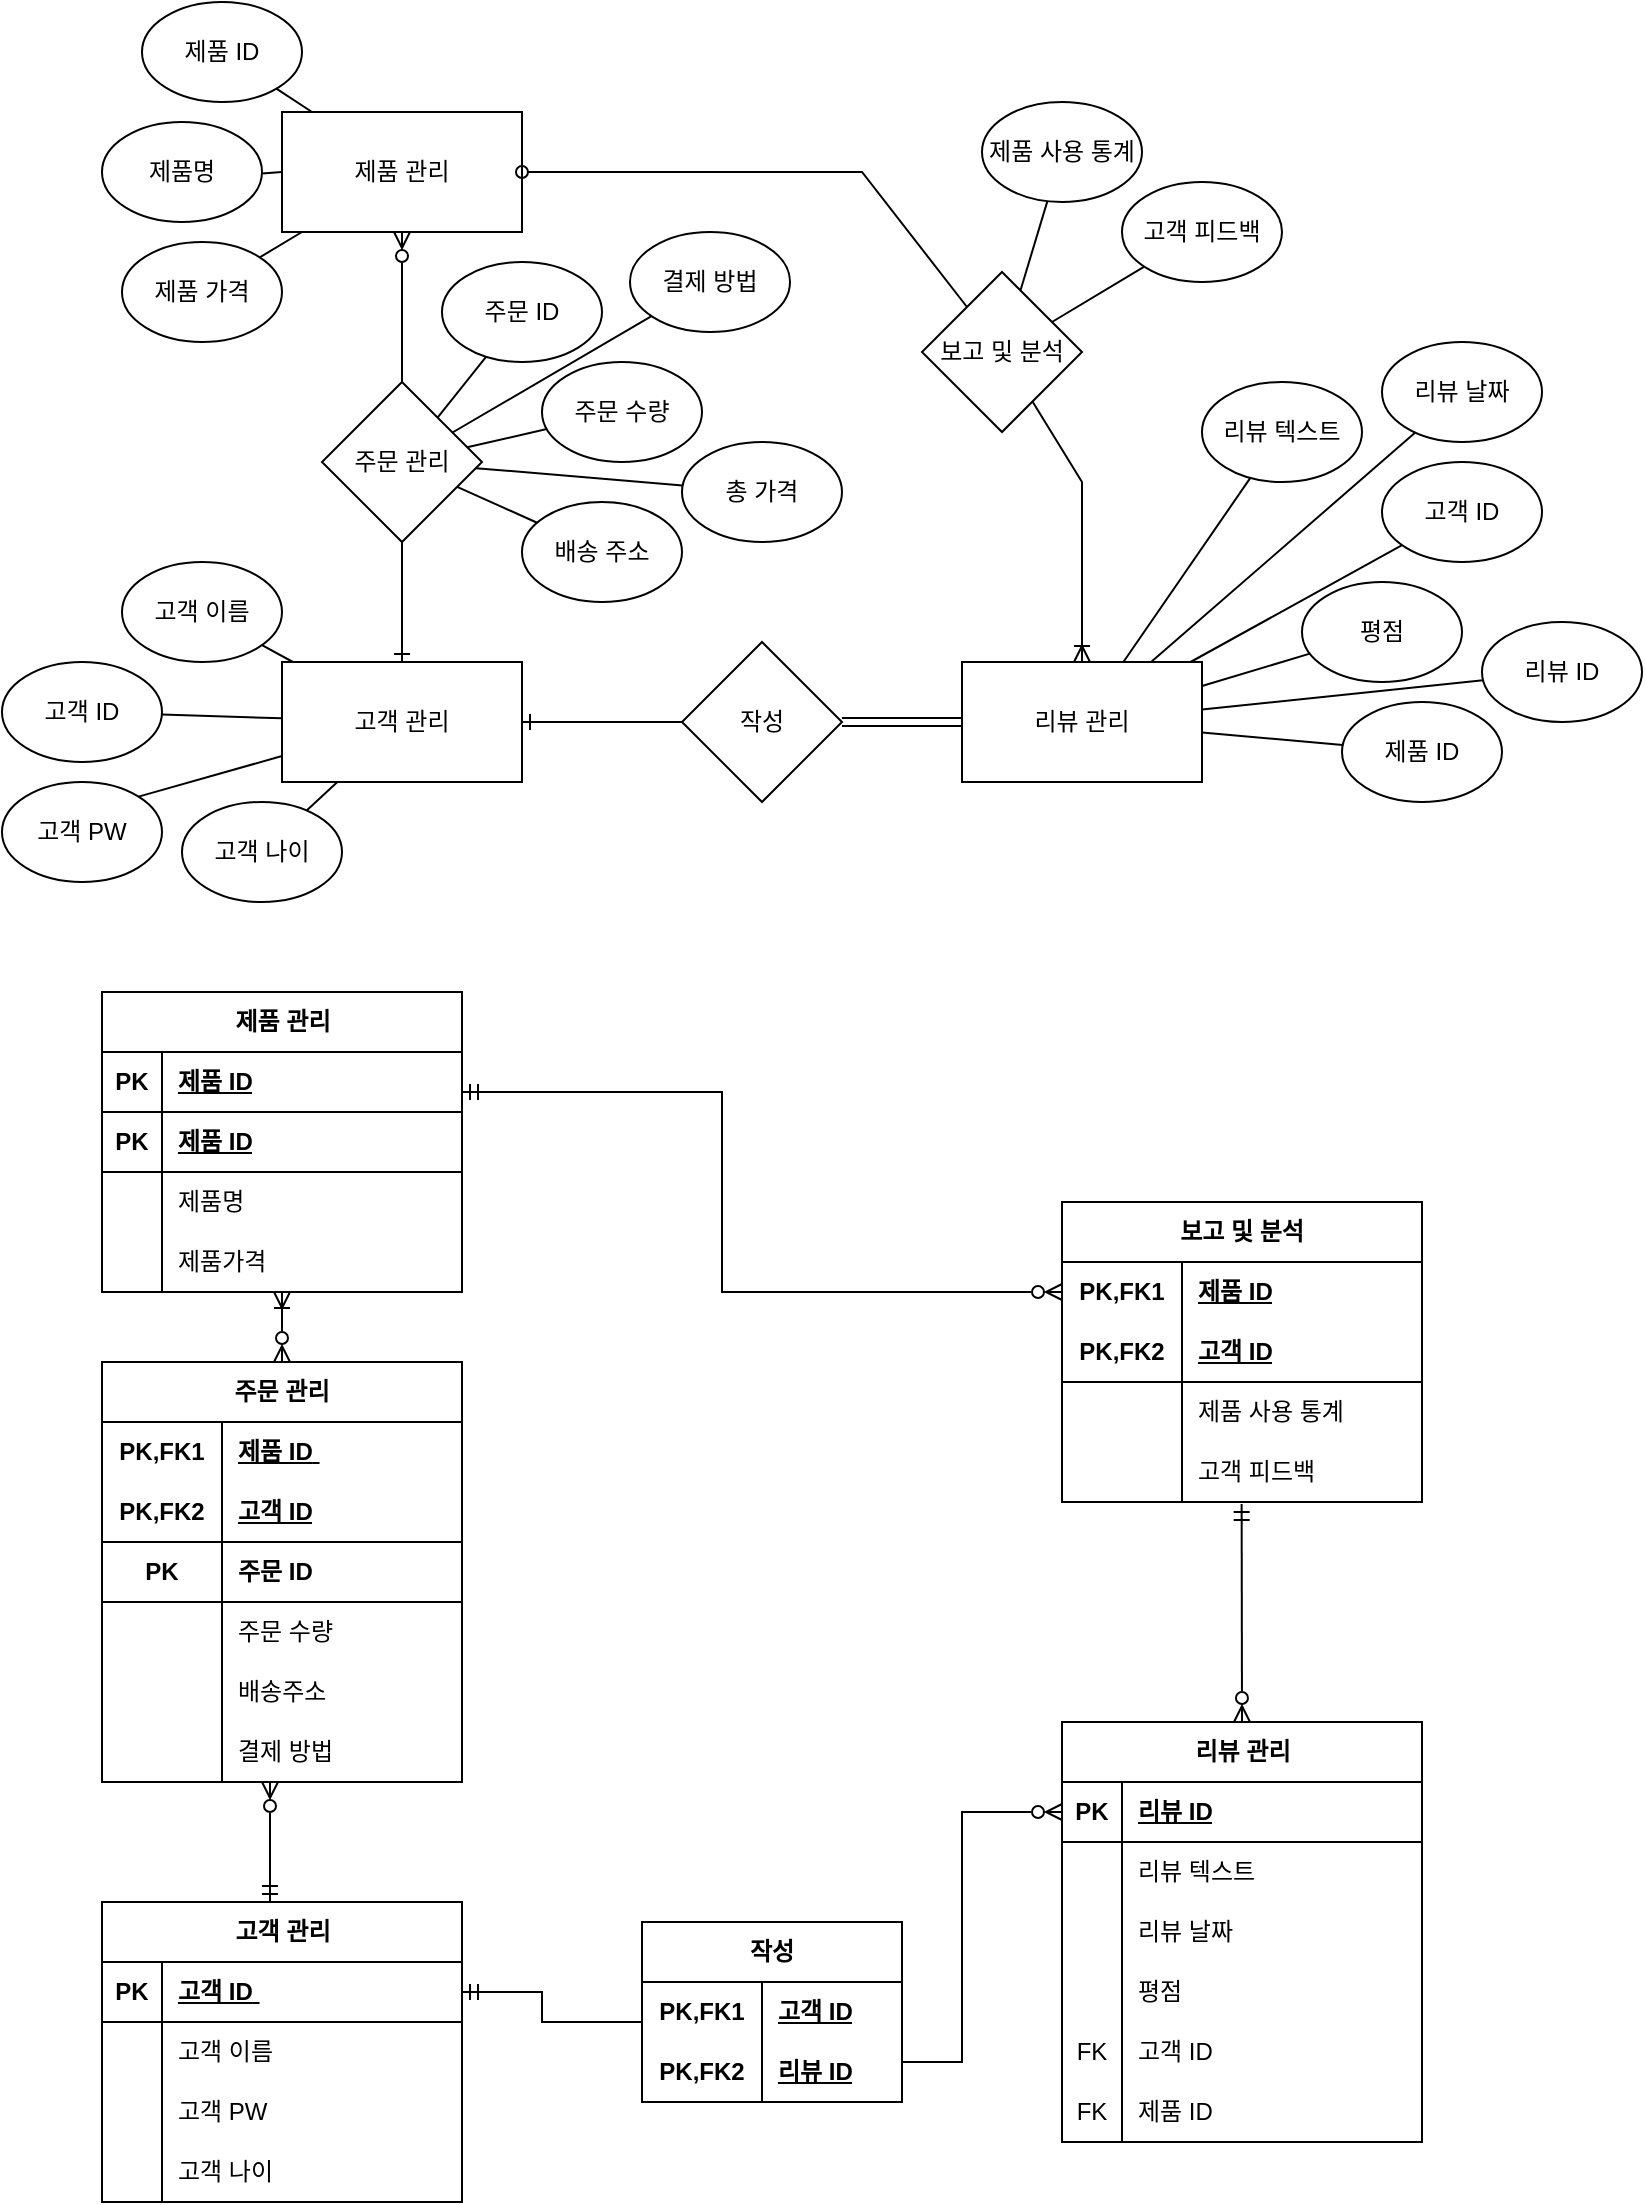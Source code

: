 <mxfile version="21.3.0" type="github">
  <diagram name="페이지-1" id="I0X-XL46i2vq7MJgRz23">
    <mxGraphModel dx="730" dy="384" grid="1" gridSize="10" guides="1" tooltips="1" connect="1" arrows="1" fold="1" page="1" pageScale="1" pageWidth="827" pageHeight="1169" math="0" shadow="0">
      <root>
        <mxCell id="0" />
        <mxCell id="1" parent="0" />
        <mxCell id="QFTJO6hWE16CWzXZC9yU-1" value="고객 관리" style="rounded=0;whiteSpace=wrap;html=1;" parent="1" vertex="1">
          <mxGeometry x="160" y="360" width="120" height="60" as="geometry" />
        </mxCell>
        <mxCell id="QFTJO6hWE16CWzXZC9yU-2" value="제품 관리" style="rounded=0;whiteSpace=wrap;html=1;" parent="1" vertex="1">
          <mxGeometry x="160" y="85" width="120" height="60" as="geometry" />
        </mxCell>
        <mxCell id="QFTJO6hWE16CWzXZC9yU-3" value="주문 관리" style="rhombus;whiteSpace=wrap;html=1;" parent="1" vertex="1">
          <mxGeometry x="180" y="220" width="80" height="80" as="geometry" />
        </mxCell>
        <mxCell id="QFTJO6hWE16CWzXZC9yU-5" value="제품 ID" style="ellipse;whiteSpace=wrap;html=1;" parent="1" vertex="1">
          <mxGeometry x="90" y="30" width="80" height="50" as="geometry" />
        </mxCell>
        <mxCell id="QFTJO6hWE16CWzXZC9yU-6" value="제품명" style="ellipse;whiteSpace=wrap;html=1;" parent="1" vertex="1">
          <mxGeometry x="70" y="90" width="80" height="50" as="geometry" />
        </mxCell>
        <mxCell id="QFTJO6hWE16CWzXZC9yU-7" value="제품 가격" style="ellipse;whiteSpace=wrap;html=1;" parent="1" vertex="1">
          <mxGeometry x="80" y="150" width="80" height="50" as="geometry" />
        </mxCell>
        <mxCell id="QFTJO6hWE16CWzXZC9yU-8" value="주문 ID" style="ellipse;whiteSpace=wrap;html=1;" parent="1" vertex="1">
          <mxGeometry x="240" y="160" width="80" height="50" as="geometry" />
        </mxCell>
        <mxCell id="QFTJO6hWE16CWzXZC9yU-9" value="주문 수량" style="ellipse;whiteSpace=wrap;html=1;" parent="1" vertex="1">
          <mxGeometry x="290" y="210" width="80" height="50" as="geometry" />
        </mxCell>
        <mxCell id="QFTJO6hWE16CWzXZC9yU-11" value="배송 주소" style="ellipse;whiteSpace=wrap;html=1;" parent="1" vertex="1">
          <mxGeometry x="280" y="280" width="80" height="50" as="geometry" />
        </mxCell>
        <mxCell id="QFTJO6hWE16CWzXZC9yU-12" value="결제 방법" style="ellipse;whiteSpace=wrap;html=1;" parent="1" vertex="1">
          <mxGeometry x="334" y="145" width="80" height="50" as="geometry" />
        </mxCell>
        <mxCell id="QFTJO6hWE16CWzXZC9yU-13" value="총 가격" style="ellipse;whiteSpace=wrap;html=1;" parent="1" vertex="1">
          <mxGeometry x="360" y="250" width="80" height="50" as="geometry" />
        </mxCell>
        <mxCell id="QFTJO6hWE16CWzXZC9yU-14" value="고객&amp;nbsp;ID" style="ellipse;whiteSpace=wrap;html=1;" parent="1" vertex="1">
          <mxGeometry x="20" y="360" width="80" height="50" as="geometry" />
        </mxCell>
        <mxCell id="QFTJO6hWE16CWzXZC9yU-15" value="고객&amp;nbsp;PW" style="ellipse;whiteSpace=wrap;html=1;" parent="1" vertex="1">
          <mxGeometry x="20" y="420" width="80" height="50" as="geometry" />
        </mxCell>
        <mxCell id="QFTJO6hWE16CWzXZC9yU-16" value="고객&amp;nbsp;이름" style="ellipse;whiteSpace=wrap;html=1;" parent="1" vertex="1">
          <mxGeometry x="80" y="310" width="80" height="50" as="geometry" />
        </mxCell>
        <mxCell id="QFTJO6hWE16CWzXZC9yU-17" value="고객&amp;nbsp;나이" style="ellipse;whiteSpace=wrap;html=1;" parent="1" vertex="1">
          <mxGeometry x="110" y="430" width="80" height="50" as="geometry" />
        </mxCell>
        <mxCell id="QFTJO6hWE16CWzXZC9yU-19" value="리뷰 관리" style="rounded=0;whiteSpace=wrap;html=1;" parent="1" vertex="1">
          <mxGeometry x="500" y="360" width="120" height="60" as="geometry" />
        </mxCell>
        <mxCell id="QFTJO6hWE16CWzXZC9yU-20" value="리뷰 ID" style="ellipse;whiteSpace=wrap;html=1;" parent="1" vertex="1">
          <mxGeometry x="760" y="340" width="80" height="50" as="geometry" />
        </mxCell>
        <mxCell id="QFTJO6hWE16CWzXZC9yU-21" value="제품 ID" style="ellipse;whiteSpace=wrap;html=1;" parent="1" vertex="1">
          <mxGeometry x="690" y="380" width="80" height="50" as="geometry" />
        </mxCell>
        <mxCell id="QFTJO6hWE16CWzXZC9yU-22" value="고객 ID" style="ellipse;whiteSpace=wrap;html=1;" parent="1" vertex="1">
          <mxGeometry x="710" y="260" width="80" height="50" as="geometry" />
        </mxCell>
        <mxCell id="QFTJO6hWE16CWzXZC9yU-23" value="평점" style="ellipse;whiteSpace=wrap;html=1;" parent="1" vertex="1">
          <mxGeometry x="670" y="320" width="80" height="50" as="geometry" />
        </mxCell>
        <mxCell id="QFTJO6hWE16CWzXZC9yU-24" value="리뷰 텍스트" style="ellipse;whiteSpace=wrap;html=1;" parent="1" vertex="1">
          <mxGeometry x="620" y="220" width="80" height="50" as="geometry" />
        </mxCell>
        <mxCell id="QFTJO6hWE16CWzXZC9yU-25" value="리뷰 날짜" style="ellipse;whiteSpace=wrap;html=1;" parent="1" vertex="1">
          <mxGeometry x="710" y="200" width="80" height="50" as="geometry" />
        </mxCell>
        <mxCell id="QFTJO6hWE16CWzXZC9yU-26" value="" style="endArrow=none;html=1;rounded=0;shape=link;" parent="1" source="QFTJO6hWE16CWzXZC9yU-27" target="QFTJO6hWE16CWzXZC9yU-19" edge="1">
          <mxGeometry width="50" height="50" relative="1" as="geometry">
            <mxPoint x="500" y="460" as="sourcePoint" />
            <mxPoint x="380" y="400" as="targetPoint" />
          </mxGeometry>
        </mxCell>
        <mxCell id="QFTJO6hWE16CWzXZC9yU-27" value="작성" style="rhombus;whiteSpace=wrap;html=1;" parent="1" vertex="1">
          <mxGeometry x="360" y="350" width="80" height="80" as="geometry" />
        </mxCell>
        <mxCell id="QFTJO6hWE16CWzXZC9yU-28" value="" style="endArrow=none;html=1;rounded=0;startArrow=ERone;startFill=0;" parent="1" source="QFTJO6hWE16CWzXZC9yU-1" target="QFTJO6hWE16CWzXZC9yU-27" edge="1">
          <mxGeometry width="50" height="50" relative="1" as="geometry">
            <mxPoint x="270" y="470" as="sourcePoint" />
            <mxPoint x="370" y="469.5" as="targetPoint" />
          </mxGeometry>
        </mxCell>
        <mxCell id="QFTJO6hWE16CWzXZC9yU-29" value="보고 및 분석" style="rhombus;whiteSpace=wrap;html=1;" parent="1" vertex="1">
          <mxGeometry x="480" y="165" width="80" height="80" as="geometry" />
        </mxCell>
        <mxCell id="QFTJO6hWE16CWzXZC9yU-30" value="" style="endArrow=ERoneToMany;html=1;rounded=0;entryX=0.5;entryY=0;entryDx=0;entryDy=0;endFill=0;" parent="1" source="QFTJO6hWE16CWzXZC9yU-29" target="QFTJO6hWE16CWzXZC9yU-19" edge="1">
          <mxGeometry width="50" height="50" relative="1" as="geometry">
            <mxPoint x="530" y="279" as="sourcePoint" />
            <mxPoint x="636" y="279" as="targetPoint" />
            <Array as="points">
              <mxPoint x="560" y="270" />
            </Array>
          </mxGeometry>
        </mxCell>
        <mxCell id="QFTJO6hWE16CWzXZC9yU-31" value="" style="endArrow=none;html=1;rounded=0;startArrow=oval;startFill=0;" parent="1" source="QFTJO6hWE16CWzXZC9yU-2" target="QFTJO6hWE16CWzXZC9yU-29" edge="1">
          <mxGeometry width="50" height="50" relative="1" as="geometry">
            <mxPoint x="310" y="150" as="sourcePoint" />
            <mxPoint x="580" y="490" as="targetPoint" />
            <Array as="points">
              <mxPoint x="450" y="115" />
            </Array>
          </mxGeometry>
        </mxCell>
        <mxCell id="QFTJO6hWE16CWzXZC9yU-32" value="" style="endArrow=none;html=1;rounded=0;startArrow=ERzeroToMany;startFill=0;" parent="1" source="QFTJO6hWE16CWzXZC9yU-2" target="QFTJO6hWE16CWzXZC9yU-3" edge="1">
          <mxGeometry width="50" height="50" relative="1" as="geometry">
            <mxPoint x="173" y="120" as="sourcePoint" />
            <mxPoint x="414" y="215" as="targetPoint" />
          </mxGeometry>
        </mxCell>
        <mxCell id="QFTJO6hWE16CWzXZC9yU-33" value="" style="endArrow=ERone;html=1;rounded=0;endFill=0;" parent="1" source="QFTJO6hWE16CWzXZC9yU-3" target="QFTJO6hWE16CWzXZC9yU-1" edge="1">
          <mxGeometry width="50" height="50" relative="1" as="geometry">
            <mxPoint x="230" y="150" as="sourcePoint" />
            <mxPoint x="230" y="290" as="targetPoint" />
          </mxGeometry>
        </mxCell>
        <mxCell id="QFTJO6hWE16CWzXZC9yU-34" value="제품 사용 통계" style="ellipse;whiteSpace=wrap;html=1;" parent="1" vertex="1">
          <mxGeometry x="510" y="80" width="80" height="50" as="geometry" />
        </mxCell>
        <mxCell id="QFTJO6hWE16CWzXZC9yU-35" value="고객 피드백" style="ellipse;whiteSpace=wrap;html=1;" parent="1" vertex="1">
          <mxGeometry x="580" y="120" width="80" height="50" as="geometry" />
        </mxCell>
        <mxCell id="QFTJO6hWE16CWzXZC9yU-37" value="" style="endArrow=none;html=1;rounded=0;" parent="1" source="QFTJO6hWE16CWzXZC9yU-5" target="QFTJO6hWE16CWzXZC9yU-2" edge="1">
          <mxGeometry width="50" height="50" relative="1" as="geometry">
            <mxPoint x="230" y="150" as="sourcePoint" />
            <mxPoint x="230" y="255" as="targetPoint" />
          </mxGeometry>
        </mxCell>
        <mxCell id="QFTJO6hWE16CWzXZC9yU-38" value="" style="endArrow=none;html=1;rounded=0;" parent="1" source="QFTJO6hWE16CWzXZC9yU-6" target="QFTJO6hWE16CWzXZC9yU-2" edge="1">
          <mxGeometry width="50" height="50" relative="1" as="geometry">
            <mxPoint x="240" y="160" as="sourcePoint" />
            <mxPoint x="240" y="265" as="targetPoint" />
          </mxGeometry>
        </mxCell>
        <mxCell id="QFTJO6hWE16CWzXZC9yU-39" value="" style="endArrow=none;html=1;rounded=0;" parent="1" source="QFTJO6hWE16CWzXZC9yU-7" target="QFTJO6hWE16CWzXZC9yU-2" edge="1">
          <mxGeometry width="50" height="50" relative="1" as="geometry">
            <mxPoint x="250" y="170" as="sourcePoint" />
            <mxPoint x="250" y="275" as="targetPoint" />
          </mxGeometry>
        </mxCell>
        <mxCell id="QFTJO6hWE16CWzXZC9yU-40" value="" style="endArrow=none;html=1;rounded=0;" parent="1" source="QFTJO6hWE16CWzXZC9yU-8" target="QFTJO6hWE16CWzXZC9yU-3" edge="1">
          <mxGeometry width="50" height="50" relative="1" as="geometry">
            <mxPoint x="260" y="180" as="sourcePoint" />
            <mxPoint x="260" y="285" as="targetPoint" />
          </mxGeometry>
        </mxCell>
        <mxCell id="QFTJO6hWE16CWzXZC9yU-41" value="" style="endArrow=none;html=1;rounded=0;" parent="1" source="QFTJO6hWE16CWzXZC9yU-9" target="QFTJO6hWE16CWzXZC9yU-3" edge="1">
          <mxGeometry width="50" height="50" relative="1" as="geometry">
            <mxPoint x="270" y="190" as="sourcePoint" />
            <mxPoint x="270" y="295" as="targetPoint" />
          </mxGeometry>
        </mxCell>
        <mxCell id="QFTJO6hWE16CWzXZC9yU-42" value="" style="endArrow=none;html=1;rounded=0;" parent="1" source="QFTJO6hWE16CWzXZC9yU-11" target="QFTJO6hWE16CWzXZC9yU-3" edge="1">
          <mxGeometry width="50" height="50" relative="1" as="geometry">
            <mxPoint x="290" y="400" as="sourcePoint" />
            <mxPoint x="280" y="305" as="targetPoint" />
          </mxGeometry>
        </mxCell>
        <mxCell id="QFTJO6hWE16CWzXZC9yU-43" value="" style="endArrow=none;html=1;rounded=0;" parent="1" source="QFTJO6hWE16CWzXZC9yU-12" target="QFTJO6hWE16CWzXZC9yU-3" edge="1">
          <mxGeometry width="50" height="50" relative="1" as="geometry">
            <mxPoint x="290" y="210" as="sourcePoint" />
            <mxPoint x="290" y="315" as="targetPoint" />
          </mxGeometry>
        </mxCell>
        <mxCell id="QFTJO6hWE16CWzXZC9yU-44" value="" style="endArrow=none;html=1;rounded=0;" parent="1" source="QFTJO6hWE16CWzXZC9yU-13" target="QFTJO6hWE16CWzXZC9yU-3" edge="1">
          <mxGeometry width="50" height="50" relative="1" as="geometry">
            <mxPoint x="300" y="220" as="sourcePoint" />
            <mxPoint x="300" y="325" as="targetPoint" />
          </mxGeometry>
        </mxCell>
        <mxCell id="QFTJO6hWE16CWzXZC9yU-45" value="" style="endArrow=none;html=1;rounded=0;" parent="1" source="QFTJO6hWE16CWzXZC9yU-1" target="QFTJO6hWE16CWzXZC9yU-16" edge="1">
          <mxGeometry width="50" height="50" relative="1" as="geometry">
            <mxPoint x="310" y="230" as="sourcePoint" />
            <mxPoint x="310" y="335" as="targetPoint" />
          </mxGeometry>
        </mxCell>
        <mxCell id="QFTJO6hWE16CWzXZC9yU-46" value="" style="endArrow=none;html=1;rounded=0;" parent="1" source="QFTJO6hWE16CWzXZC9yU-1" target="QFTJO6hWE16CWzXZC9yU-14" edge="1">
          <mxGeometry width="50" height="50" relative="1" as="geometry">
            <mxPoint x="320" y="240" as="sourcePoint" />
            <mxPoint x="320" y="345" as="targetPoint" />
          </mxGeometry>
        </mxCell>
        <mxCell id="QFTJO6hWE16CWzXZC9yU-47" value="" style="endArrow=none;html=1;rounded=0;entryX=1;entryY=0;entryDx=0;entryDy=0;" parent="1" source="QFTJO6hWE16CWzXZC9yU-1" target="QFTJO6hWE16CWzXZC9yU-15" edge="1">
          <mxGeometry width="50" height="50" relative="1" as="geometry">
            <mxPoint x="330" y="250" as="sourcePoint" />
            <mxPoint x="330" y="355" as="targetPoint" />
          </mxGeometry>
        </mxCell>
        <mxCell id="QFTJO6hWE16CWzXZC9yU-48" value="" style="endArrow=none;html=1;rounded=0;" parent="1" source="QFTJO6hWE16CWzXZC9yU-1" target="QFTJO6hWE16CWzXZC9yU-17" edge="1">
          <mxGeometry width="50" height="50" relative="1" as="geometry">
            <mxPoint x="340" y="260" as="sourcePoint" />
            <mxPoint x="340" y="365" as="targetPoint" />
          </mxGeometry>
        </mxCell>
        <mxCell id="QFTJO6hWE16CWzXZC9yU-49" value="" style="endArrow=none;html=1;rounded=0;" parent="1" source="QFTJO6hWE16CWzXZC9yU-34" target="QFTJO6hWE16CWzXZC9yU-29" edge="1">
          <mxGeometry width="50" height="50" relative="1" as="geometry">
            <mxPoint x="350" y="270" as="sourcePoint" />
            <mxPoint x="350" y="375" as="targetPoint" />
          </mxGeometry>
        </mxCell>
        <mxCell id="QFTJO6hWE16CWzXZC9yU-50" value="" style="endArrow=none;html=1;rounded=0;" parent="1" source="QFTJO6hWE16CWzXZC9yU-35" target="QFTJO6hWE16CWzXZC9yU-29" edge="1">
          <mxGeometry width="50" height="50" relative="1" as="geometry">
            <mxPoint x="360" y="280" as="sourcePoint" />
            <mxPoint x="360" y="385" as="targetPoint" />
          </mxGeometry>
        </mxCell>
        <mxCell id="QFTJO6hWE16CWzXZC9yU-51" value="" style="endArrow=none;html=1;rounded=0;" parent="1" source="QFTJO6hWE16CWzXZC9yU-19" target="QFTJO6hWE16CWzXZC9yU-24" edge="1">
          <mxGeometry width="50" height="50" relative="1" as="geometry">
            <mxPoint x="370" y="290" as="sourcePoint" />
            <mxPoint x="370" y="395" as="targetPoint" />
          </mxGeometry>
        </mxCell>
        <mxCell id="QFTJO6hWE16CWzXZC9yU-52" value="" style="endArrow=none;html=1;rounded=0;" parent="1" source="QFTJO6hWE16CWzXZC9yU-19" target="QFTJO6hWE16CWzXZC9yU-25" edge="1">
          <mxGeometry width="50" height="50" relative="1" as="geometry">
            <mxPoint x="380" y="300" as="sourcePoint" />
            <mxPoint x="380" y="405" as="targetPoint" />
          </mxGeometry>
        </mxCell>
        <mxCell id="QFTJO6hWE16CWzXZC9yU-53" value="" style="endArrow=none;html=1;rounded=0;" parent="1" source="QFTJO6hWE16CWzXZC9yU-19" target="QFTJO6hWE16CWzXZC9yU-22" edge="1">
          <mxGeometry width="50" height="50" relative="1" as="geometry">
            <mxPoint x="390" y="310" as="sourcePoint" />
            <mxPoint x="390" y="415" as="targetPoint" />
          </mxGeometry>
        </mxCell>
        <mxCell id="QFTJO6hWE16CWzXZC9yU-54" value="" style="endArrow=none;html=1;rounded=0;" parent="1" source="QFTJO6hWE16CWzXZC9yU-19" target="QFTJO6hWE16CWzXZC9yU-23" edge="1">
          <mxGeometry width="50" height="50" relative="1" as="geometry">
            <mxPoint x="630" y="470" as="sourcePoint" />
            <mxPoint x="400" y="425" as="targetPoint" />
          </mxGeometry>
        </mxCell>
        <mxCell id="QFTJO6hWE16CWzXZC9yU-55" value="" style="endArrow=none;html=1;rounded=0;" parent="1" source="QFTJO6hWE16CWzXZC9yU-19" target="QFTJO6hWE16CWzXZC9yU-21" edge="1">
          <mxGeometry width="50" height="50" relative="1" as="geometry">
            <mxPoint x="410" y="330" as="sourcePoint" />
            <mxPoint x="410" y="435" as="targetPoint" />
          </mxGeometry>
        </mxCell>
        <mxCell id="QFTJO6hWE16CWzXZC9yU-56" value="" style="endArrow=none;html=1;rounded=0;" parent="1" source="QFTJO6hWE16CWzXZC9yU-19" target="QFTJO6hWE16CWzXZC9yU-20" edge="1">
          <mxGeometry width="50" height="50" relative="1" as="geometry">
            <mxPoint x="420" y="340" as="sourcePoint" />
            <mxPoint x="420" y="445" as="targetPoint" />
          </mxGeometry>
        </mxCell>
        <mxCell id="rQgLhofHb-ZOUYhMHcdL-1" value="고객 관리" style="shape=table;startSize=30;container=1;collapsible=1;childLayout=tableLayout;fixedRows=1;rowLines=0;fontStyle=1;align=center;resizeLast=1;html=1;" vertex="1" parent="1">
          <mxGeometry x="70" y="980" width="180" height="150" as="geometry" />
        </mxCell>
        <mxCell id="rQgLhofHb-ZOUYhMHcdL-254" value="" style="shape=tableRow;horizontal=0;startSize=0;swimlaneHead=0;swimlaneBody=0;fillColor=none;collapsible=0;dropTarget=0;points=[[0,0.5],[1,0.5]];portConstraint=eastwest;top=0;left=0;right=0;bottom=1;" vertex="1" parent="rQgLhofHb-ZOUYhMHcdL-1">
          <mxGeometry y="30" width="180" height="30" as="geometry" />
        </mxCell>
        <mxCell id="rQgLhofHb-ZOUYhMHcdL-255" value="PK" style="shape=partialRectangle;connectable=0;fillColor=none;top=0;left=0;bottom=0;right=0;fontStyle=1;overflow=hidden;whiteSpace=wrap;html=1;" vertex="1" parent="rQgLhofHb-ZOUYhMHcdL-254">
          <mxGeometry width="30" height="30" as="geometry">
            <mxRectangle width="30" height="30" as="alternateBounds" />
          </mxGeometry>
        </mxCell>
        <mxCell id="rQgLhofHb-ZOUYhMHcdL-256" value="고객 ID&lt;span style=&quot;white-space: pre;&quot;&gt;	&lt;/span&gt;" style="shape=partialRectangle;connectable=0;fillColor=none;top=0;left=0;bottom=0;right=0;align=left;spacingLeft=6;fontStyle=5;overflow=hidden;whiteSpace=wrap;html=1;" vertex="1" parent="rQgLhofHb-ZOUYhMHcdL-254">
          <mxGeometry x="30" width="150" height="30" as="geometry">
            <mxRectangle width="150" height="30" as="alternateBounds" />
          </mxGeometry>
        </mxCell>
        <mxCell id="rQgLhofHb-ZOUYhMHcdL-5" value="" style="shape=tableRow;horizontal=0;startSize=0;swimlaneHead=0;swimlaneBody=0;fillColor=none;collapsible=0;dropTarget=0;points=[[0,0.5],[1,0.5]];portConstraint=eastwest;top=0;left=0;right=0;bottom=0;" vertex="1" parent="rQgLhofHb-ZOUYhMHcdL-1">
          <mxGeometry y="60" width="180" height="30" as="geometry" />
        </mxCell>
        <mxCell id="rQgLhofHb-ZOUYhMHcdL-6" value="" style="shape=partialRectangle;connectable=0;fillColor=none;top=0;left=0;bottom=0;right=0;editable=1;overflow=hidden;whiteSpace=wrap;html=1;" vertex="1" parent="rQgLhofHb-ZOUYhMHcdL-5">
          <mxGeometry width="30" height="30" as="geometry">
            <mxRectangle width="30" height="30" as="alternateBounds" />
          </mxGeometry>
        </mxCell>
        <mxCell id="rQgLhofHb-ZOUYhMHcdL-7" value="고객 이름&lt;span style=&quot;white-space: pre;&quot;&gt;	&lt;/span&gt;" style="shape=partialRectangle;connectable=0;fillColor=none;top=0;left=0;bottom=0;right=0;align=left;spacingLeft=6;overflow=hidden;whiteSpace=wrap;html=1;" vertex="1" parent="rQgLhofHb-ZOUYhMHcdL-5">
          <mxGeometry x="30" width="150" height="30" as="geometry">
            <mxRectangle width="150" height="30" as="alternateBounds" />
          </mxGeometry>
        </mxCell>
        <mxCell id="rQgLhofHb-ZOUYhMHcdL-8" value="" style="shape=tableRow;horizontal=0;startSize=0;swimlaneHead=0;swimlaneBody=0;fillColor=none;collapsible=0;dropTarget=0;points=[[0,0.5],[1,0.5]];portConstraint=eastwest;top=0;left=0;right=0;bottom=0;" vertex="1" parent="rQgLhofHb-ZOUYhMHcdL-1">
          <mxGeometry y="90" width="180" height="30" as="geometry" />
        </mxCell>
        <mxCell id="rQgLhofHb-ZOUYhMHcdL-9" value="" style="shape=partialRectangle;connectable=0;fillColor=none;top=0;left=0;bottom=0;right=0;editable=1;overflow=hidden;whiteSpace=wrap;html=1;" vertex="1" parent="rQgLhofHb-ZOUYhMHcdL-8">
          <mxGeometry width="30" height="30" as="geometry">
            <mxRectangle width="30" height="30" as="alternateBounds" />
          </mxGeometry>
        </mxCell>
        <mxCell id="rQgLhofHb-ZOUYhMHcdL-10" value="고객 PW" style="shape=partialRectangle;connectable=0;fillColor=none;top=0;left=0;bottom=0;right=0;align=left;spacingLeft=6;overflow=hidden;whiteSpace=wrap;html=1;" vertex="1" parent="rQgLhofHb-ZOUYhMHcdL-8">
          <mxGeometry x="30" width="150" height="30" as="geometry">
            <mxRectangle width="150" height="30" as="alternateBounds" />
          </mxGeometry>
        </mxCell>
        <mxCell id="rQgLhofHb-ZOUYhMHcdL-11" value="" style="shape=tableRow;horizontal=0;startSize=0;swimlaneHead=0;swimlaneBody=0;fillColor=none;collapsible=0;dropTarget=0;points=[[0,0.5],[1,0.5]];portConstraint=eastwest;top=0;left=0;right=0;bottom=0;" vertex="1" parent="rQgLhofHb-ZOUYhMHcdL-1">
          <mxGeometry y="120" width="180" height="30" as="geometry" />
        </mxCell>
        <mxCell id="rQgLhofHb-ZOUYhMHcdL-12" value="" style="shape=partialRectangle;connectable=0;fillColor=none;top=0;left=0;bottom=0;right=0;editable=1;overflow=hidden;whiteSpace=wrap;html=1;" vertex="1" parent="rQgLhofHb-ZOUYhMHcdL-11">
          <mxGeometry width="30" height="30" as="geometry">
            <mxRectangle width="30" height="30" as="alternateBounds" />
          </mxGeometry>
        </mxCell>
        <mxCell id="rQgLhofHb-ZOUYhMHcdL-13" value="고객 나이" style="shape=partialRectangle;connectable=0;fillColor=none;top=0;left=0;bottom=0;right=0;align=left;spacingLeft=6;overflow=hidden;whiteSpace=wrap;html=1;" vertex="1" parent="rQgLhofHb-ZOUYhMHcdL-11">
          <mxGeometry x="30" width="150" height="30" as="geometry">
            <mxRectangle width="150" height="30" as="alternateBounds" />
          </mxGeometry>
        </mxCell>
        <mxCell id="rQgLhofHb-ZOUYhMHcdL-14" value="제품 관리" style="shape=table;startSize=30;container=1;collapsible=1;childLayout=tableLayout;fixedRows=1;rowLines=0;fontStyle=1;align=center;resizeLast=1;html=1;" vertex="1" parent="1">
          <mxGeometry x="70" y="525" width="180" height="150" as="geometry" />
        </mxCell>
        <mxCell id="rQgLhofHb-ZOUYhMHcdL-245" value="" style="shape=tableRow;horizontal=0;startSize=0;swimlaneHead=0;swimlaneBody=0;fillColor=none;collapsible=0;dropTarget=0;points=[[0,0.5],[1,0.5]];portConstraint=eastwest;top=0;left=0;right=0;bottom=1;" vertex="1" parent="rQgLhofHb-ZOUYhMHcdL-14">
          <mxGeometry y="30" width="180" height="30" as="geometry" />
        </mxCell>
        <mxCell id="rQgLhofHb-ZOUYhMHcdL-246" value="PK" style="shape=partialRectangle;connectable=0;fillColor=none;top=0;left=0;bottom=0;right=0;fontStyle=1;overflow=hidden;whiteSpace=wrap;html=1;" vertex="1" parent="rQgLhofHb-ZOUYhMHcdL-245">
          <mxGeometry width="30" height="30" as="geometry">
            <mxRectangle width="30" height="30" as="alternateBounds" />
          </mxGeometry>
        </mxCell>
        <mxCell id="rQgLhofHb-ZOUYhMHcdL-247" value="제품 ID" style="shape=partialRectangle;connectable=0;fillColor=none;top=0;left=0;bottom=0;right=0;align=left;spacingLeft=6;fontStyle=5;overflow=hidden;whiteSpace=wrap;html=1;" vertex="1" parent="rQgLhofHb-ZOUYhMHcdL-245">
          <mxGeometry x="30" width="150" height="30" as="geometry">
            <mxRectangle width="150" height="30" as="alternateBounds" />
          </mxGeometry>
        </mxCell>
        <mxCell id="rQgLhofHb-ZOUYhMHcdL-268" value="" style="shape=tableRow;horizontal=0;startSize=0;swimlaneHead=0;swimlaneBody=0;fillColor=none;collapsible=0;dropTarget=0;points=[[0,0.5],[1,0.5]];portConstraint=eastwest;top=0;left=0;right=0;bottom=1;" vertex="1" parent="rQgLhofHb-ZOUYhMHcdL-14">
          <mxGeometry y="60" width="180" height="30" as="geometry" />
        </mxCell>
        <mxCell id="rQgLhofHb-ZOUYhMHcdL-269" value="PK" style="shape=partialRectangle;connectable=0;fillColor=none;top=0;left=0;bottom=0;right=0;fontStyle=1;overflow=hidden;whiteSpace=wrap;html=1;" vertex="1" parent="rQgLhofHb-ZOUYhMHcdL-268">
          <mxGeometry width="30" height="30" as="geometry">
            <mxRectangle width="30" height="30" as="alternateBounds" />
          </mxGeometry>
        </mxCell>
        <mxCell id="rQgLhofHb-ZOUYhMHcdL-270" value="제품 ID" style="shape=partialRectangle;connectable=0;fillColor=none;top=0;left=0;bottom=0;right=0;align=left;spacingLeft=6;fontStyle=5;overflow=hidden;whiteSpace=wrap;html=1;" vertex="1" parent="rQgLhofHb-ZOUYhMHcdL-268">
          <mxGeometry x="30" width="150" height="30" as="geometry">
            <mxRectangle width="150" height="30" as="alternateBounds" />
          </mxGeometry>
        </mxCell>
        <mxCell id="rQgLhofHb-ZOUYhMHcdL-18" value="" style="shape=tableRow;horizontal=0;startSize=0;swimlaneHead=0;swimlaneBody=0;fillColor=none;collapsible=0;dropTarget=0;points=[[0,0.5],[1,0.5]];portConstraint=eastwest;top=0;left=0;right=0;bottom=0;" vertex="1" parent="rQgLhofHb-ZOUYhMHcdL-14">
          <mxGeometry y="90" width="180" height="30" as="geometry" />
        </mxCell>
        <mxCell id="rQgLhofHb-ZOUYhMHcdL-19" value="" style="shape=partialRectangle;connectable=0;fillColor=none;top=0;left=0;bottom=0;right=0;editable=1;overflow=hidden;whiteSpace=wrap;html=1;" vertex="1" parent="rQgLhofHb-ZOUYhMHcdL-18">
          <mxGeometry width="30" height="30" as="geometry">
            <mxRectangle width="30" height="30" as="alternateBounds" />
          </mxGeometry>
        </mxCell>
        <mxCell id="rQgLhofHb-ZOUYhMHcdL-20" value="제품명" style="shape=partialRectangle;connectable=0;fillColor=none;top=0;left=0;bottom=0;right=0;align=left;spacingLeft=6;overflow=hidden;whiteSpace=wrap;html=1;" vertex="1" parent="rQgLhofHb-ZOUYhMHcdL-18">
          <mxGeometry x="30" width="150" height="30" as="geometry">
            <mxRectangle width="150" height="30" as="alternateBounds" />
          </mxGeometry>
        </mxCell>
        <mxCell id="rQgLhofHb-ZOUYhMHcdL-21" value="" style="shape=tableRow;horizontal=0;startSize=0;swimlaneHead=0;swimlaneBody=0;fillColor=none;collapsible=0;dropTarget=0;points=[[0,0.5],[1,0.5]];portConstraint=eastwest;top=0;left=0;right=0;bottom=0;" vertex="1" parent="rQgLhofHb-ZOUYhMHcdL-14">
          <mxGeometry y="120" width="180" height="30" as="geometry" />
        </mxCell>
        <mxCell id="rQgLhofHb-ZOUYhMHcdL-22" value="" style="shape=partialRectangle;connectable=0;fillColor=none;top=0;left=0;bottom=0;right=0;editable=1;overflow=hidden;whiteSpace=wrap;html=1;" vertex="1" parent="rQgLhofHb-ZOUYhMHcdL-21">
          <mxGeometry width="30" height="30" as="geometry">
            <mxRectangle width="30" height="30" as="alternateBounds" />
          </mxGeometry>
        </mxCell>
        <mxCell id="rQgLhofHb-ZOUYhMHcdL-23" value="제품가격" style="shape=partialRectangle;connectable=0;fillColor=none;top=0;left=0;bottom=0;right=0;align=left;spacingLeft=6;overflow=hidden;whiteSpace=wrap;html=1;" vertex="1" parent="rQgLhofHb-ZOUYhMHcdL-21">
          <mxGeometry x="30" width="150" height="30" as="geometry">
            <mxRectangle width="150" height="30" as="alternateBounds" />
          </mxGeometry>
        </mxCell>
        <mxCell id="rQgLhofHb-ZOUYhMHcdL-95" value="리뷰 관리" style="shape=table;startSize=30;container=1;collapsible=1;childLayout=tableLayout;fixedRows=1;rowLines=0;fontStyle=1;align=center;resizeLast=1;html=1;" vertex="1" parent="1">
          <mxGeometry x="550" y="890" width="180" height="210" as="geometry" />
        </mxCell>
        <mxCell id="rQgLhofHb-ZOUYhMHcdL-96" value="" style="shape=tableRow;horizontal=0;startSize=0;swimlaneHead=0;swimlaneBody=0;fillColor=none;collapsible=0;dropTarget=0;points=[[0,0.5],[1,0.5]];portConstraint=eastwest;top=0;left=0;right=0;bottom=1;" vertex="1" parent="rQgLhofHb-ZOUYhMHcdL-95">
          <mxGeometry y="30" width="180" height="30" as="geometry" />
        </mxCell>
        <mxCell id="rQgLhofHb-ZOUYhMHcdL-97" value="PK" style="shape=partialRectangle;connectable=0;fillColor=none;top=0;left=0;bottom=0;right=0;fontStyle=1;overflow=hidden;whiteSpace=wrap;html=1;" vertex="1" parent="rQgLhofHb-ZOUYhMHcdL-96">
          <mxGeometry width="30" height="30" as="geometry">
            <mxRectangle width="30" height="30" as="alternateBounds" />
          </mxGeometry>
        </mxCell>
        <mxCell id="rQgLhofHb-ZOUYhMHcdL-98" value="리뷰 ID" style="shape=partialRectangle;connectable=0;fillColor=none;top=0;left=0;bottom=0;right=0;align=left;spacingLeft=6;fontStyle=5;overflow=hidden;whiteSpace=wrap;html=1;" vertex="1" parent="rQgLhofHb-ZOUYhMHcdL-96">
          <mxGeometry x="30" width="150" height="30" as="geometry">
            <mxRectangle width="150" height="30" as="alternateBounds" />
          </mxGeometry>
        </mxCell>
        <mxCell id="rQgLhofHb-ZOUYhMHcdL-99" value="" style="shape=tableRow;horizontal=0;startSize=0;swimlaneHead=0;swimlaneBody=0;fillColor=none;collapsible=0;dropTarget=0;points=[[0,0.5],[1,0.5]];portConstraint=eastwest;top=0;left=0;right=0;bottom=0;" vertex="1" parent="rQgLhofHb-ZOUYhMHcdL-95">
          <mxGeometry y="60" width="180" height="30" as="geometry" />
        </mxCell>
        <mxCell id="rQgLhofHb-ZOUYhMHcdL-100" value="" style="shape=partialRectangle;connectable=0;fillColor=none;top=0;left=0;bottom=0;right=0;editable=1;overflow=hidden;whiteSpace=wrap;html=1;" vertex="1" parent="rQgLhofHb-ZOUYhMHcdL-99">
          <mxGeometry width="30" height="30" as="geometry">
            <mxRectangle width="30" height="30" as="alternateBounds" />
          </mxGeometry>
        </mxCell>
        <mxCell id="rQgLhofHb-ZOUYhMHcdL-101" value="리뷰 텍스트" style="shape=partialRectangle;connectable=0;fillColor=none;top=0;left=0;bottom=0;right=0;align=left;spacingLeft=6;overflow=hidden;whiteSpace=wrap;html=1;" vertex="1" parent="rQgLhofHb-ZOUYhMHcdL-99">
          <mxGeometry x="30" width="150" height="30" as="geometry">
            <mxRectangle width="150" height="30" as="alternateBounds" />
          </mxGeometry>
        </mxCell>
        <mxCell id="rQgLhofHb-ZOUYhMHcdL-102" value="" style="shape=tableRow;horizontal=0;startSize=0;swimlaneHead=0;swimlaneBody=0;fillColor=none;collapsible=0;dropTarget=0;points=[[0,0.5],[1,0.5]];portConstraint=eastwest;top=0;left=0;right=0;bottom=0;" vertex="1" parent="rQgLhofHb-ZOUYhMHcdL-95">
          <mxGeometry y="90" width="180" height="30" as="geometry" />
        </mxCell>
        <mxCell id="rQgLhofHb-ZOUYhMHcdL-103" value="" style="shape=partialRectangle;connectable=0;fillColor=none;top=0;left=0;bottom=0;right=0;editable=1;overflow=hidden;whiteSpace=wrap;html=1;" vertex="1" parent="rQgLhofHb-ZOUYhMHcdL-102">
          <mxGeometry width="30" height="30" as="geometry">
            <mxRectangle width="30" height="30" as="alternateBounds" />
          </mxGeometry>
        </mxCell>
        <mxCell id="rQgLhofHb-ZOUYhMHcdL-104" value="리뷰 날짜" style="shape=partialRectangle;connectable=0;fillColor=none;top=0;left=0;bottom=0;right=0;align=left;spacingLeft=6;overflow=hidden;whiteSpace=wrap;html=1;" vertex="1" parent="rQgLhofHb-ZOUYhMHcdL-102">
          <mxGeometry x="30" width="150" height="30" as="geometry">
            <mxRectangle width="150" height="30" as="alternateBounds" />
          </mxGeometry>
        </mxCell>
        <mxCell id="rQgLhofHb-ZOUYhMHcdL-105" value="" style="shape=tableRow;horizontal=0;startSize=0;swimlaneHead=0;swimlaneBody=0;fillColor=none;collapsible=0;dropTarget=0;points=[[0,0.5],[1,0.5]];portConstraint=eastwest;top=0;left=0;right=0;bottom=0;" vertex="1" parent="rQgLhofHb-ZOUYhMHcdL-95">
          <mxGeometry y="120" width="180" height="30" as="geometry" />
        </mxCell>
        <mxCell id="rQgLhofHb-ZOUYhMHcdL-106" value="" style="shape=partialRectangle;connectable=0;fillColor=none;top=0;left=0;bottom=0;right=0;editable=1;overflow=hidden;whiteSpace=wrap;html=1;" vertex="1" parent="rQgLhofHb-ZOUYhMHcdL-105">
          <mxGeometry width="30" height="30" as="geometry">
            <mxRectangle width="30" height="30" as="alternateBounds" />
          </mxGeometry>
        </mxCell>
        <mxCell id="rQgLhofHb-ZOUYhMHcdL-107" value="평점" style="shape=partialRectangle;connectable=0;fillColor=none;top=0;left=0;bottom=0;right=0;align=left;spacingLeft=6;overflow=hidden;whiteSpace=wrap;html=1;" vertex="1" parent="rQgLhofHb-ZOUYhMHcdL-105">
          <mxGeometry x="30" width="150" height="30" as="geometry">
            <mxRectangle width="150" height="30" as="alternateBounds" />
          </mxGeometry>
        </mxCell>
        <mxCell id="rQgLhofHb-ZOUYhMHcdL-159" value="" style="shape=tableRow;horizontal=0;startSize=0;swimlaneHead=0;swimlaneBody=0;fillColor=none;collapsible=0;dropTarget=0;points=[[0,0.5],[1,0.5]];portConstraint=eastwest;top=0;left=0;right=0;bottom=0;" vertex="1" parent="rQgLhofHb-ZOUYhMHcdL-95">
          <mxGeometry y="150" width="180" height="30" as="geometry" />
        </mxCell>
        <mxCell id="rQgLhofHb-ZOUYhMHcdL-160" value="FK" style="shape=partialRectangle;connectable=0;fillColor=none;top=0;left=0;bottom=0;right=0;editable=1;overflow=hidden;whiteSpace=wrap;html=1;" vertex="1" parent="rQgLhofHb-ZOUYhMHcdL-159">
          <mxGeometry width="30" height="30" as="geometry">
            <mxRectangle width="30" height="30" as="alternateBounds" />
          </mxGeometry>
        </mxCell>
        <mxCell id="rQgLhofHb-ZOUYhMHcdL-161" value="고객 ID" style="shape=partialRectangle;connectable=0;fillColor=none;top=0;left=0;bottom=0;right=0;align=left;spacingLeft=6;overflow=hidden;whiteSpace=wrap;html=1;" vertex="1" parent="rQgLhofHb-ZOUYhMHcdL-159">
          <mxGeometry x="30" width="150" height="30" as="geometry">
            <mxRectangle width="150" height="30" as="alternateBounds" />
          </mxGeometry>
        </mxCell>
        <mxCell id="rQgLhofHb-ZOUYhMHcdL-167" value="" style="shape=tableRow;horizontal=0;startSize=0;swimlaneHead=0;swimlaneBody=0;fillColor=none;collapsible=0;dropTarget=0;points=[[0,0.5],[1,0.5]];portConstraint=eastwest;top=0;left=0;right=0;bottom=0;" vertex="1" parent="rQgLhofHb-ZOUYhMHcdL-95">
          <mxGeometry y="180" width="180" height="30" as="geometry" />
        </mxCell>
        <mxCell id="rQgLhofHb-ZOUYhMHcdL-168" value="FK" style="shape=partialRectangle;connectable=0;fillColor=none;top=0;left=0;bottom=0;right=0;editable=1;overflow=hidden;whiteSpace=wrap;html=1;" vertex="1" parent="rQgLhofHb-ZOUYhMHcdL-167">
          <mxGeometry width="30" height="30" as="geometry">
            <mxRectangle width="30" height="30" as="alternateBounds" />
          </mxGeometry>
        </mxCell>
        <mxCell id="rQgLhofHb-ZOUYhMHcdL-169" value="제품 ID" style="shape=partialRectangle;connectable=0;fillColor=none;top=0;left=0;bottom=0;right=0;align=left;spacingLeft=6;overflow=hidden;whiteSpace=wrap;html=1;" vertex="1" parent="rQgLhofHb-ZOUYhMHcdL-167">
          <mxGeometry x="30" width="150" height="30" as="geometry">
            <mxRectangle width="150" height="30" as="alternateBounds" />
          </mxGeometry>
        </mxCell>
        <mxCell id="rQgLhofHb-ZOUYhMHcdL-133" value="주문 관리" style="shape=table;startSize=30;container=1;collapsible=1;childLayout=tableLayout;fixedRows=1;rowLines=0;fontStyle=1;align=center;resizeLast=1;html=1;whiteSpace=wrap;" vertex="1" parent="1">
          <mxGeometry x="70" y="710" width="180" height="210" as="geometry" />
        </mxCell>
        <mxCell id="rQgLhofHb-ZOUYhMHcdL-225" value="" style="shape=tableRow;horizontal=0;startSize=0;swimlaneHead=0;swimlaneBody=0;fillColor=none;collapsible=0;dropTarget=0;points=[[0,0.5],[1,0.5]];portConstraint=eastwest;top=0;left=0;right=0;bottom=0;html=1;" vertex="1" parent="rQgLhofHb-ZOUYhMHcdL-133">
          <mxGeometry y="30" width="180" height="30" as="geometry" />
        </mxCell>
        <mxCell id="rQgLhofHb-ZOUYhMHcdL-226" value="PK,FK1" style="shape=partialRectangle;connectable=0;fillColor=none;top=0;left=0;bottom=0;right=0;fontStyle=1;overflow=hidden;html=1;whiteSpace=wrap;" vertex="1" parent="rQgLhofHb-ZOUYhMHcdL-225">
          <mxGeometry width="60" height="30" as="geometry">
            <mxRectangle width="60" height="30" as="alternateBounds" />
          </mxGeometry>
        </mxCell>
        <mxCell id="rQgLhofHb-ZOUYhMHcdL-227" value="제품 ID&lt;span style=&quot;white-space: pre;&quot;&gt;	&lt;/span&gt;" style="shape=partialRectangle;connectable=0;fillColor=none;top=0;left=0;bottom=0;right=0;align=left;spacingLeft=6;fontStyle=5;overflow=hidden;html=1;whiteSpace=wrap;" vertex="1" parent="rQgLhofHb-ZOUYhMHcdL-225">
          <mxGeometry x="60" width="120" height="30" as="geometry">
            <mxRectangle width="120" height="30" as="alternateBounds" />
          </mxGeometry>
        </mxCell>
        <mxCell id="rQgLhofHb-ZOUYhMHcdL-257" value="" style="shape=tableRow;horizontal=0;startSize=0;swimlaneHead=0;swimlaneBody=0;fillColor=none;collapsible=0;dropTarget=0;points=[[0,0.5],[1,0.5]];portConstraint=eastwest;top=0;left=0;right=0;bottom=1;html=1;" vertex="1" parent="rQgLhofHb-ZOUYhMHcdL-133">
          <mxGeometry y="60" width="180" height="30" as="geometry" />
        </mxCell>
        <mxCell id="rQgLhofHb-ZOUYhMHcdL-258" value="PK,FK2" style="shape=partialRectangle;connectable=0;fillColor=none;top=0;left=0;bottom=0;right=0;fontStyle=1;overflow=hidden;html=1;whiteSpace=wrap;" vertex="1" parent="rQgLhofHb-ZOUYhMHcdL-257">
          <mxGeometry width="60" height="30" as="geometry">
            <mxRectangle width="60" height="30" as="alternateBounds" />
          </mxGeometry>
        </mxCell>
        <mxCell id="rQgLhofHb-ZOUYhMHcdL-259" value="고객 ID" style="shape=partialRectangle;connectable=0;fillColor=none;top=0;left=0;bottom=0;right=0;align=left;spacingLeft=6;fontStyle=5;overflow=hidden;html=1;whiteSpace=wrap;" vertex="1" parent="rQgLhofHb-ZOUYhMHcdL-257">
          <mxGeometry x="60" width="120" height="30" as="geometry">
            <mxRectangle width="120" height="30" as="alternateBounds" />
          </mxGeometry>
        </mxCell>
        <mxCell id="rQgLhofHb-ZOUYhMHcdL-140" value="" style="shape=tableRow;horizontal=0;startSize=0;swimlaneHead=0;swimlaneBody=0;fillColor=none;collapsible=0;dropTarget=0;points=[[0,0.5],[1,0.5]];portConstraint=eastwest;top=0;left=0;right=0;bottom=0;html=1;swimlaneLine=1;swimlaneFillColor=default;" vertex="1" parent="rQgLhofHb-ZOUYhMHcdL-133">
          <mxGeometry y="90" width="180" height="30" as="geometry" />
        </mxCell>
        <mxCell id="rQgLhofHb-ZOUYhMHcdL-141" value="&lt;b&gt;PK&lt;/b&gt;" style="shape=partialRectangle;connectable=0;fillColor=none;top=0;left=0;bottom=0;right=0;editable=1;overflow=hidden;html=1;whiteSpace=wrap;" vertex="1" parent="rQgLhofHb-ZOUYhMHcdL-140">
          <mxGeometry width="60" height="30" as="geometry">
            <mxRectangle width="60" height="30" as="alternateBounds" />
          </mxGeometry>
        </mxCell>
        <mxCell id="rQgLhofHb-ZOUYhMHcdL-142" value="&lt;b&gt;주문 ID&lt;/b&gt;" style="shape=partialRectangle;connectable=0;fillColor=none;top=0;left=0;bottom=0;right=0;align=left;spacingLeft=6;overflow=hidden;html=1;whiteSpace=wrap;" vertex="1" parent="rQgLhofHb-ZOUYhMHcdL-140">
          <mxGeometry x="60" width="120" height="30" as="geometry">
            <mxRectangle width="120" height="30" as="alternateBounds" />
          </mxGeometry>
        </mxCell>
        <mxCell id="rQgLhofHb-ZOUYhMHcdL-143" value="" style="shape=tableRow;horizontal=0;startSize=0;swimlaneHead=0;swimlaneBody=0;fillColor=none;collapsible=0;dropTarget=0;points=[[0,0.5],[1,0.5]];portConstraint=eastwest;top=0;left=0;right=0;bottom=0;html=1;" vertex="1" parent="rQgLhofHb-ZOUYhMHcdL-133">
          <mxGeometry y="120" width="180" height="30" as="geometry" />
        </mxCell>
        <mxCell id="rQgLhofHb-ZOUYhMHcdL-144" value="" style="shape=partialRectangle;connectable=0;fillColor=none;top=0;left=0;bottom=0;right=0;editable=1;overflow=hidden;html=1;whiteSpace=wrap;" vertex="1" parent="rQgLhofHb-ZOUYhMHcdL-143">
          <mxGeometry width="60" height="30" as="geometry">
            <mxRectangle width="60" height="30" as="alternateBounds" />
          </mxGeometry>
        </mxCell>
        <mxCell id="rQgLhofHb-ZOUYhMHcdL-145" value="주문 수량" style="shape=partialRectangle;connectable=0;fillColor=none;top=0;left=0;bottom=0;right=0;align=left;spacingLeft=6;overflow=hidden;html=1;whiteSpace=wrap;" vertex="1" parent="rQgLhofHb-ZOUYhMHcdL-143">
          <mxGeometry x="60" width="120" height="30" as="geometry">
            <mxRectangle width="120" height="30" as="alternateBounds" />
          </mxGeometry>
        </mxCell>
        <mxCell id="rQgLhofHb-ZOUYhMHcdL-146" value="" style="shape=tableRow;horizontal=0;startSize=0;swimlaneHead=0;swimlaneBody=0;fillColor=none;collapsible=0;dropTarget=0;points=[[0,0.5],[1,0.5]];portConstraint=eastwest;top=0;left=0;right=0;bottom=0;html=1;" vertex="1" parent="rQgLhofHb-ZOUYhMHcdL-133">
          <mxGeometry y="150" width="180" height="30" as="geometry" />
        </mxCell>
        <mxCell id="rQgLhofHb-ZOUYhMHcdL-147" value="" style="shape=partialRectangle;connectable=0;fillColor=none;top=0;left=0;bottom=0;right=0;editable=1;overflow=hidden;html=1;whiteSpace=wrap;" vertex="1" parent="rQgLhofHb-ZOUYhMHcdL-146">
          <mxGeometry width="60" height="30" as="geometry">
            <mxRectangle width="60" height="30" as="alternateBounds" />
          </mxGeometry>
        </mxCell>
        <mxCell id="rQgLhofHb-ZOUYhMHcdL-148" value="배송주소" style="shape=partialRectangle;connectable=0;fillColor=none;top=0;left=0;bottom=0;right=0;align=left;spacingLeft=6;overflow=hidden;html=1;whiteSpace=wrap;" vertex="1" parent="rQgLhofHb-ZOUYhMHcdL-146">
          <mxGeometry x="60" width="120" height="30" as="geometry">
            <mxRectangle width="120" height="30" as="alternateBounds" />
          </mxGeometry>
        </mxCell>
        <mxCell id="rQgLhofHb-ZOUYhMHcdL-149" value="" style="shape=tableRow;horizontal=0;startSize=0;swimlaneHead=0;swimlaneBody=0;fillColor=none;collapsible=0;dropTarget=0;points=[[0,0.5],[1,0.5]];portConstraint=eastwest;top=0;left=0;right=0;bottom=0;html=1;" vertex="1" parent="rQgLhofHb-ZOUYhMHcdL-133">
          <mxGeometry y="180" width="180" height="30" as="geometry" />
        </mxCell>
        <mxCell id="rQgLhofHb-ZOUYhMHcdL-150" value="" style="shape=partialRectangle;connectable=0;fillColor=none;top=0;left=0;bottom=0;right=0;editable=1;overflow=hidden;html=1;whiteSpace=wrap;" vertex="1" parent="rQgLhofHb-ZOUYhMHcdL-149">
          <mxGeometry width="60" height="30" as="geometry">
            <mxRectangle width="60" height="30" as="alternateBounds" />
          </mxGeometry>
        </mxCell>
        <mxCell id="rQgLhofHb-ZOUYhMHcdL-151" value="결제 방법" style="shape=partialRectangle;connectable=0;fillColor=none;top=0;left=0;bottom=0;right=0;align=left;spacingLeft=6;overflow=hidden;html=1;whiteSpace=wrap;" vertex="1" parent="rQgLhofHb-ZOUYhMHcdL-149">
          <mxGeometry x="60" width="120" height="30" as="geometry">
            <mxRectangle width="120" height="30" as="alternateBounds" />
          </mxGeometry>
        </mxCell>
        <mxCell id="rQgLhofHb-ZOUYhMHcdL-158" value="" style="endArrow=none;html=1;rounded=0;" edge="1" parent="1">
          <mxGeometry relative="1" as="geometry">
            <mxPoint x="70" y="830" as="sourcePoint" />
            <mxPoint x="250" y="830" as="targetPoint" />
          </mxGeometry>
        </mxCell>
        <mxCell id="rQgLhofHb-ZOUYhMHcdL-199" value="작성" style="shape=table;startSize=30;container=1;collapsible=1;childLayout=tableLayout;fixedRows=1;rowLines=0;fontStyle=1;align=center;resizeLast=1;html=1;whiteSpace=wrap;" vertex="1" parent="1">
          <mxGeometry x="340" y="990" width="130" height="90" as="geometry" />
        </mxCell>
        <mxCell id="rQgLhofHb-ZOUYhMHcdL-200" value="" style="shape=tableRow;horizontal=0;startSize=0;swimlaneHead=0;swimlaneBody=0;fillColor=none;collapsible=0;dropTarget=0;points=[[0,0.5],[1,0.5]];portConstraint=eastwest;top=0;left=0;right=0;bottom=0;html=1;" vertex="1" parent="rQgLhofHb-ZOUYhMHcdL-199">
          <mxGeometry y="30" width="130" height="30" as="geometry" />
        </mxCell>
        <mxCell id="rQgLhofHb-ZOUYhMHcdL-201" value="PK,FK1" style="shape=partialRectangle;connectable=0;fillColor=none;top=0;left=0;bottom=0;right=0;fontStyle=1;overflow=hidden;html=1;whiteSpace=wrap;" vertex="1" parent="rQgLhofHb-ZOUYhMHcdL-200">
          <mxGeometry width="60" height="30" as="geometry">
            <mxRectangle width="60" height="30" as="alternateBounds" />
          </mxGeometry>
        </mxCell>
        <mxCell id="rQgLhofHb-ZOUYhMHcdL-202" value="고객 ID" style="shape=partialRectangle;connectable=0;fillColor=none;top=0;left=0;bottom=0;right=0;align=left;spacingLeft=6;fontStyle=5;overflow=hidden;html=1;whiteSpace=wrap;" vertex="1" parent="rQgLhofHb-ZOUYhMHcdL-200">
          <mxGeometry x="60" width="70" height="30" as="geometry">
            <mxRectangle width="70" height="30" as="alternateBounds" />
          </mxGeometry>
        </mxCell>
        <mxCell id="rQgLhofHb-ZOUYhMHcdL-203" value="" style="shape=tableRow;horizontal=0;startSize=0;swimlaneHead=0;swimlaneBody=0;fillColor=none;collapsible=0;dropTarget=0;points=[[0,0.5],[1,0.5]];portConstraint=eastwest;top=0;left=0;right=0;bottom=1;html=1;" vertex="1" parent="rQgLhofHb-ZOUYhMHcdL-199">
          <mxGeometry y="60" width="130" height="30" as="geometry" />
        </mxCell>
        <mxCell id="rQgLhofHb-ZOUYhMHcdL-204" value="PK,FK2" style="shape=partialRectangle;connectable=0;fillColor=none;top=0;left=0;bottom=0;right=0;fontStyle=1;overflow=hidden;html=1;whiteSpace=wrap;" vertex="1" parent="rQgLhofHb-ZOUYhMHcdL-203">
          <mxGeometry width="60" height="30" as="geometry">
            <mxRectangle width="60" height="30" as="alternateBounds" />
          </mxGeometry>
        </mxCell>
        <mxCell id="rQgLhofHb-ZOUYhMHcdL-205" value="리뷰 ID" style="shape=partialRectangle;connectable=0;fillColor=none;top=0;left=0;bottom=0;right=0;align=left;spacingLeft=6;fontStyle=5;overflow=hidden;html=1;whiteSpace=wrap;" vertex="1" parent="rQgLhofHb-ZOUYhMHcdL-203">
          <mxGeometry x="60" width="70" height="30" as="geometry">
            <mxRectangle width="70" height="30" as="alternateBounds" />
          </mxGeometry>
        </mxCell>
        <mxCell id="rQgLhofHb-ZOUYhMHcdL-212" value="보고 및 분석" style="shape=table;startSize=30;container=1;collapsible=1;childLayout=tableLayout;fixedRows=1;rowLines=0;fontStyle=1;align=center;resizeLast=1;html=1;whiteSpace=wrap;" vertex="1" parent="1">
          <mxGeometry x="550" y="630" width="180" height="150" as="geometry" />
        </mxCell>
        <mxCell id="rQgLhofHb-ZOUYhMHcdL-213" value="" style="shape=tableRow;horizontal=0;startSize=0;swimlaneHead=0;swimlaneBody=0;fillColor=none;collapsible=0;dropTarget=0;points=[[0,0.5],[1,0.5]];portConstraint=eastwest;top=0;left=0;right=0;bottom=0;html=1;" vertex="1" parent="rQgLhofHb-ZOUYhMHcdL-212">
          <mxGeometry y="30" width="180" height="30" as="geometry" />
        </mxCell>
        <mxCell id="rQgLhofHb-ZOUYhMHcdL-214" value="PK,FK1" style="shape=partialRectangle;connectable=0;fillColor=none;top=0;left=0;bottom=0;right=0;fontStyle=1;overflow=hidden;html=1;whiteSpace=wrap;" vertex="1" parent="rQgLhofHb-ZOUYhMHcdL-213">
          <mxGeometry width="60" height="30" as="geometry">
            <mxRectangle width="60" height="30" as="alternateBounds" />
          </mxGeometry>
        </mxCell>
        <mxCell id="rQgLhofHb-ZOUYhMHcdL-215" value="제품 ID" style="shape=partialRectangle;connectable=0;fillColor=none;top=0;left=0;bottom=0;right=0;align=left;spacingLeft=6;fontStyle=5;overflow=hidden;html=1;whiteSpace=wrap;" vertex="1" parent="rQgLhofHb-ZOUYhMHcdL-213">
          <mxGeometry x="60" width="120" height="30" as="geometry">
            <mxRectangle width="120" height="30" as="alternateBounds" />
          </mxGeometry>
        </mxCell>
        <mxCell id="rQgLhofHb-ZOUYhMHcdL-216" value="" style="shape=tableRow;horizontal=0;startSize=0;swimlaneHead=0;swimlaneBody=0;fillColor=none;collapsible=0;dropTarget=0;points=[[0,0.5],[1,0.5]];portConstraint=eastwest;top=0;left=0;right=0;bottom=1;html=1;" vertex="1" parent="rQgLhofHb-ZOUYhMHcdL-212">
          <mxGeometry y="60" width="180" height="30" as="geometry" />
        </mxCell>
        <mxCell id="rQgLhofHb-ZOUYhMHcdL-217" value="PK,FK2" style="shape=partialRectangle;connectable=0;fillColor=none;top=0;left=0;bottom=0;right=0;fontStyle=1;overflow=hidden;html=1;whiteSpace=wrap;" vertex="1" parent="rQgLhofHb-ZOUYhMHcdL-216">
          <mxGeometry width="60" height="30" as="geometry">
            <mxRectangle width="60" height="30" as="alternateBounds" />
          </mxGeometry>
        </mxCell>
        <mxCell id="rQgLhofHb-ZOUYhMHcdL-218" value="고객 ID" style="shape=partialRectangle;connectable=0;fillColor=none;top=0;left=0;bottom=0;right=0;align=left;spacingLeft=6;fontStyle=5;overflow=hidden;html=1;whiteSpace=wrap;" vertex="1" parent="rQgLhofHb-ZOUYhMHcdL-216">
          <mxGeometry x="60" width="120" height="30" as="geometry">
            <mxRectangle width="120" height="30" as="alternateBounds" />
          </mxGeometry>
        </mxCell>
        <mxCell id="rQgLhofHb-ZOUYhMHcdL-219" value="" style="shape=tableRow;horizontal=0;startSize=0;swimlaneHead=0;swimlaneBody=0;fillColor=none;collapsible=0;dropTarget=0;points=[[0,0.5],[1,0.5]];portConstraint=eastwest;top=0;left=0;right=0;bottom=0;html=1;" vertex="1" parent="rQgLhofHb-ZOUYhMHcdL-212">
          <mxGeometry y="90" width="180" height="30" as="geometry" />
        </mxCell>
        <mxCell id="rQgLhofHb-ZOUYhMHcdL-220" value="" style="shape=partialRectangle;connectable=0;fillColor=none;top=0;left=0;bottom=0;right=0;editable=1;overflow=hidden;html=1;whiteSpace=wrap;" vertex="1" parent="rQgLhofHb-ZOUYhMHcdL-219">
          <mxGeometry width="60" height="30" as="geometry">
            <mxRectangle width="60" height="30" as="alternateBounds" />
          </mxGeometry>
        </mxCell>
        <mxCell id="rQgLhofHb-ZOUYhMHcdL-221" value="제품 사용 통계" style="shape=partialRectangle;connectable=0;fillColor=none;top=0;left=0;bottom=0;right=0;align=left;spacingLeft=6;overflow=hidden;html=1;whiteSpace=wrap;" vertex="1" parent="rQgLhofHb-ZOUYhMHcdL-219">
          <mxGeometry x="60" width="120" height="30" as="geometry">
            <mxRectangle width="120" height="30" as="alternateBounds" />
          </mxGeometry>
        </mxCell>
        <mxCell id="rQgLhofHb-ZOUYhMHcdL-222" value="" style="shape=tableRow;horizontal=0;startSize=0;swimlaneHead=0;swimlaneBody=0;fillColor=none;collapsible=0;dropTarget=0;points=[[0,0.5],[1,0.5]];portConstraint=eastwest;top=0;left=0;right=0;bottom=0;html=1;" vertex="1" parent="rQgLhofHb-ZOUYhMHcdL-212">
          <mxGeometry y="120" width="180" height="30" as="geometry" />
        </mxCell>
        <mxCell id="rQgLhofHb-ZOUYhMHcdL-223" value="" style="shape=partialRectangle;connectable=0;fillColor=none;top=0;left=0;bottom=0;right=0;editable=1;overflow=hidden;html=1;whiteSpace=wrap;" vertex="1" parent="rQgLhofHb-ZOUYhMHcdL-222">
          <mxGeometry width="60" height="30" as="geometry">
            <mxRectangle width="60" height="30" as="alternateBounds" />
          </mxGeometry>
        </mxCell>
        <mxCell id="rQgLhofHb-ZOUYhMHcdL-224" value="고객 피드백" style="shape=partialRectangle;connectable=0;fillColor=none;top=0;left=0;bottom=0;right=0;align=left;spacingLeft=6;overflow=hidden;html=1;whiteSpace=wrap;" vertex="1" parent="rQgLhofHb-ZOUYhMHcdL-222">
          <mxGeometry x="60" width="120" height="30" as="geometry">
            <mxRectangle width="120" height="30" as="alternateBounds" />
          </mxGeometry>
        </mxCell>
        <mxCell id="rQgLhofHb-ZOUYhMHcdL-250" value="" style="endArrow=ERoneToMany;html=1;rounded=0;exitX=0.5;exitY=0;exitDx=0;exitDy=0;startArrow=ERzeroToMany;startFill=0;endFill=0;fontSize=13;strokeWidth=1;" edge="1" parent="1" source="rQgLhofHb-ZOUYhMHcdL-133" target="rQgLhofHb-ZOUYhMHcdL-21">
          <mxGeometry width="50" height="50" relative="1" as="geometry">
            <mxPoint x="30" y="770" as="sourcePoint" />
            <mxPoint x="10" y="570" as="targetPoint" />
            <Array as="points">
              <mxPoint x="160" y="690" />
              <mxPoint x="160" y="680" />
            </Array>
          </mxGeometry>
        </mxCell>
        <mxCell id="rQgLhofHb-ZOUYhMHcdL-253" value="" style="endArrow=ERzeroToMany;html=1;rounded=0;startArrow=ERmandOne;startFill=0;endFill=0;" edge="1" parent="1">
          <mxGeometry width="50" height="50" relative="1" as="geometry">
            <mxPoint x="154" y="980" as="sourcePoint" />
            <mxPoint x="154" y="920" as="targetPoint" />
            <Array as="points" />
          </mxGeometry>
        </mxCell>
        <mxCell id="rQgLhofHb-ZOUYhMHcdL-261" value="" style="endArrow=ERmandOne;html=1;rounded=0;entryX=1;entryY=0.5;entryDx=0;entryDy=0;endFill=0;startArrow=none;startFill=0;" edge="1" parent="1" target="rQgLhofHb-ZOUYhMHcdL-254">
          <mxGeometry width="50" height="50" relative="1" as="geometry">
            <mxPoint x="340" y="1040" as="sourcePoint" />
            <mxPoint x="390" y="990" as="targetPoint" />
            <Array as="points">
              <mxPoint x="290" y="1040" />
              <mxPoint x="290" y="1025" />
            </Array>
          </mxGeometry>
        </mxCell>
        <mxCell id="rQgLhofHb-ZOUYhMHcdL-262" value="" style="endArrow=ERzeroToMany;html=1;rounded=0;entryX=0;entryY=0.5;entryDx=0;entryDy=0;endFill=0;" edge="1" parent="1" target="rQgLhofHb-ZOUYhMHcdL-96">
          <mxGeometry width="50" height="50" relative="1" as="geometry">
            <mxPoint x="470" y="1060" as="sourcePoint" />
            <mxPoint x="520" y="1010" as="targetPoint" />
            <Array as="points">
              <mxPoint x="500" y="1060" />
              <mxPoint x="500" y="935" />
            </Array>
          </mxGeometry>
        </mxCell>
        <mxCell id="rQgLhofHb-ZOUYhMHcdL-263" value="" style="endArrow=ERzeroToMany;html=1;rounded=0;endFill=0;startArrow=ERmandOne;startFill=0;" edge="1" parent="1">
          <mxGeometry width="50" height="50" relative="1" as="geometry">
            <mxPoint x="250" y="575" as="sourcePoint" />
            <mxPoint x="550" y="675" as="targetPoint" />
            <Array as="points">
              <mxPoint x="380" y="575" />
              <mxPoint x="380" y="675" />
            </Array>
          </mxGeometry>
        </mxCell>
        <mxCell id="rQgLhofHb-ZOUYhMHcdL-267" value="" style="endArrow=ERmandOne;html=1;rounded=0;entryX=0.499;entryY=1.032;entryDx=0;entryDy=0;entryPerimeter=0;exitX=0.5;exitY=0;exitDx=0;exitDy=0;endFill=0;startArrow=ERzeroToMany;startFill=0;" edge="1" parent="1" source="rQgLhofHb-ZOUYhMHcdL-95" target="rQgLhofHb-ZOUYhMHcdL-222">
          <mxGeometry width="50" height="50" relative="1" as="geometry">
            <mxPoint x="620" y="850" as="sourcePoint" />
            <mxPoint x="670" y="800" as="targetPoint" />
          </mxGeometry>
        </mxCell>
      </root>
    </mxGraphModel>
  </diagram>
</mxfile>
